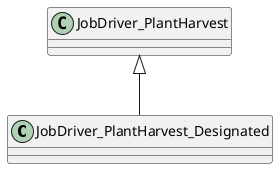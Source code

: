 @startuml
class JobDriver_PlantHarvest_Designated {
}
JobDriver_PlantHarvest <|-- JobDriver_PlantHarvest_Designated
@enduml
